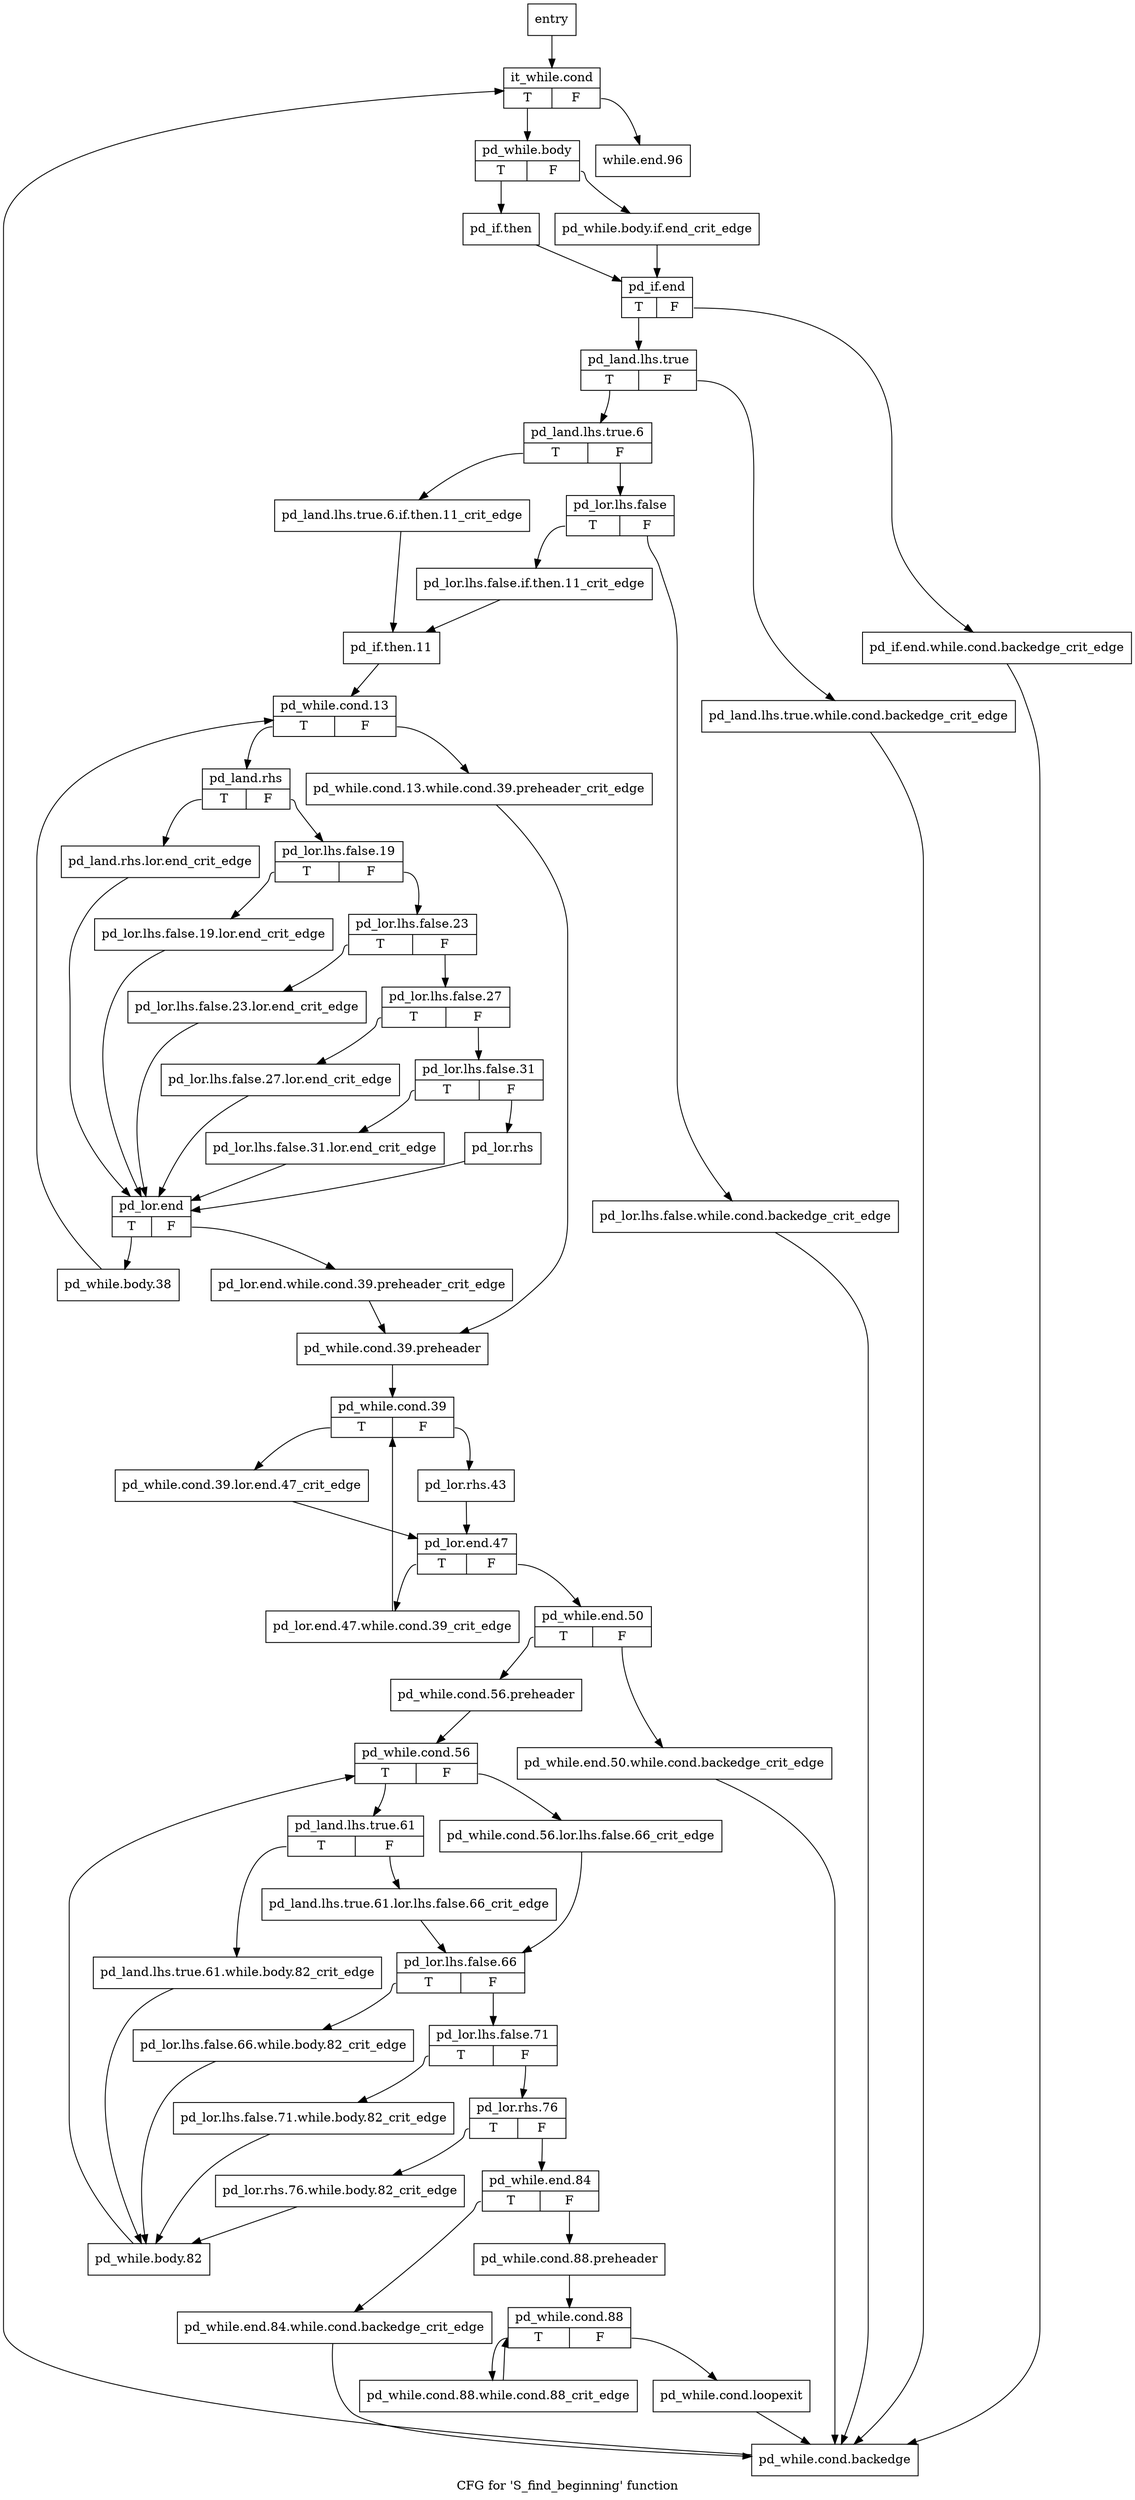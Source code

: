 digraph "CFG for 'S_find_beginning' function" {
	label="CFG for 'S_find_beginning' function";

	Node0x2be9770 [shape=record,label="{entry}"];
	Node0x2be9770 -> Node0x2bf5080;
	Node0x2be97c0 [shape=record,label="{pd_while.cond.loopexit}"];
	Node0x2be97c0 -> Node0x2bf5c60;
	Node0x2bf5080 [shape=record,label="{it_while.cond|{<s0>T|<s1>F}}"];
	Node0x2bf5080:s0 -> Node0x2bf50d0;
	Node0x2bf5080:s1 -> Node0x2bf6250;
	Node0x2bf50d0 [shape=record,label="{pd_while.body|{<s0>T|<s1>F}}"];
	Node0x2bf50d0:s0 -> Node0x2bf5170;
	Node0x2bf50d0:s1 -> Node0x2bf5120;
	Node0x2bf5120 [shape=record,label="{pd_while.body.if.end_crit_edge}"];
	Node0x2bf5120 -> Node0x2bf51c0;
	Node0x2bf5170 [shape=record,label="{pd_if.then}"];
	Node0x2bf5170 -> Node0x2bf51c0;
	Node0x2bf51c0 [shape=record,label="{pd_if.end|{<s0>T|<s1>F}}"];
	Node0x2bf51c0:s0 -> Node0x2bf5260;
	Node0x2bf51c0:s1 -> Node0x2bf5210;
	Node0x2bf5210 [shape=record,label="{pd_if.end.while.cond.backedge_crit_edge}"];
	Node0x2bf5210 -> Node0x2bf5c60;
	Node0x2bf5260 [shape=record,label="{pd_land.lhs.true|{<s0>T|<s1>F}}"];
	Node0x2bf5260:s0 -> Node0x2bf5300;
	Node0x2bf5260:s1 -> Node0x2bf52b0;
	Node0x2bf52b0 [shape=record,label="{pd_land.lhs.true.while.cond.backedge_crit_edge}"];
	Node0x2bf52b0 -> Node0x2bf5c60;
	Node0x2bf5300 [shape=record,label="{pd_land.lhs.true.6|{<s0>T|<s1>F}}"];
	Node0x2bf5300:s0 -> Node0x2bf5350;
	Node0x2bf5300:s1 -> Node0x2bf53a0;
	Node0x2bf5350 [shape=record,label="{pd_land.lhs.true.6.if.then.11_crit_edge}"];
	Node0x2bf5350 -> Node0x2bf5490;
	Node0x2bf53a0 [shape=record,label="{pd_lor.lhs.false|{<s0>T|<s1>F}}"];
	Node0x2bf53a0:s0 -> Node0x2bf5440;
	Node0x2bf53a0:s1 -> Node0x2bf53f0;
	Node0x2bf53f0 [shape=record,label="{pd_lor.lhs.false.while.cond.backedge_crit_edge}"];
	Node0x2bf53f0 -> Node0x2bf5c60;
	Node0x2bf5440 [shape=record,label="{pd_lor.lhs.false.if.then.11_crit_edge}"];
	Node0x2bf5440 -> Node0x2bf5490;
	Node0x2bf5490 [shape=record,label="{pd_if.then.11}"];
	Node0x2bf5490 -> Node0x2bf54e0;
	Node0x2bf54e0 [shape=record,label="{pd_while.cond.13|{<s0>T|<s1>F}}"];
	Node0x2bf54e0:s0 -> Node0x2bf5580;
	Node0x2bf54e0:s1 -> Node0x2bf5530;
	Node0x2bf5530 [shape=record,label="{pd_while.cond.13.while.cond.39.preheader_crit_edge}"];
	Node0x2bf5530 -> Node0x2bf5990;
	Node0x2bf5580 [shape=record,label="{pd_land.rhs|{<s0>T|<s1>F}}"];
	Node0x2bf5580:s0 -> Node0x2bf55d0;
	Node0x2bf5580:s1 -> Node0x2bf5620;
	Node0x2bf55d0 [shape=record,label="{pd_land.rhs.lor.end_crit_edge}"];
	Node0x2bf55d0 -> Node0x2bf58f0;
	Node0x2bf5620 [shape=record,label="{pd_lor.lhs.false.19|{<s0>T|<s1>F}}"];
	Node0x2bf5620:s0 -> Node0x2bf5670;
	Node0x2bf5620:s1 -> Node0x2bf56c0;
	Node0x2bf5670 [shape=record,label="{pd_lor.lhs.false.19.lor.end_crit_edge}"];
	Node0x2bf5670 -> Node0x2bf58f0;
	Node0x2bf56c0 [shape=record,label="{pd_lor.lhs.false.23|{<s0>T|<s1>F}}"];
	Node0x2bf56c0:s0 -> Node0x2bf5710;
	Node0x2bf56c0:s1 -> Node0x2bf5760;
	Node0x2bf5710 [shape=record,label="{pd_lor.lhs.false.23.lor.end_crit_edge}"];
	Node0x2bf5710 -> Node0x2bf58f0;
	Node0x2bf5760 [shape=record,label="{pd_lor.lhs.false.27|{<s0>T|<s1>F}}"];
	Node0x2bf5760:s0 -> Node0x2bf57b0;
	Node0x2bf5760:s1 -> Node0x2bf5800;
	Node0x2bf57b0 [shape=record,label="{pd_lor.lhs.false.27.lor.end_crit_edge}"];
	Node0x2bf57b0 -> Node0x2bf58f0;
	Node0x2bf5800 [shape=record,label="{pd_lor.lhs.false.31|{<s0>T|<s1>F}}"];
	Node0x2bf5800:s0 -> Node0x2bf5850;
	Node0x2bf5800:s1 -> Node0x2bf58a0;
	Node0x2bf5850 [shape=record,label="{pd_lor.lhs.false.31.lor.end_crit_edge}"];
	Node0x2bf5850 -> Node0x2bf58f0;
	Node0x2bf58a0 [shape=record,label="{pd_lor.rhs}"];
	Node0x2bf58a0 -> Node0x2bf58f0;
	Node0x2bf58f0 [shape=record,label="{pd_lor.end|{<s0>T|<s1>F}}"];
	Node0x2bf58f0:s0 -> Node0x2bf59e0;
	Node0x2bf58f0:s1 -> Node0x2bf5940;
	Node0x2bf5940 [shape=record,label="{pd_lor.end.while.cond.39.preheader_crit_edge}"];
	Node0x2bf5940 -> Node0x2bf5990;
	Node0x2bf5990 [shape=record,label="{pd_while.cond.39.preheader}"];
	Node0x2bf5990 -> Node0x2bf5a30;
	Node0x2bf59e0 [shape=record,label="{pd_while.body.38}"];
	Node0x2bf59e0 -> Node0x2bf54e0;
	Node0x2bf5a30 [shape=record,label="{pd_while.cond.39|{<s0>T|<s1>F}}"];
	Node0x2bf5a30:s0 -> Node0x2bf5a80;
	Node0x2bf5a30:s1 -> Node0x2bf5ad0;
	Node0x2bf5a80 [shape=record,label="{pd_while.cond.39.lor.end.47_crit_edge}"];
	Node0x2bf5a80 -> Node0x2bf5b20;
	Node0x2bf5ad0 [shape=record,label="{pd_lor.rhs.43}"];
	Node0x2bf5ad0 -> Node0x2bf5b20;
	Node0x2bf5b20 [shape=record,label="{pd_lor.end.47|{<s0>T|<s1>F}}"];
	Node0x2bf5b20:s0 -> Node0x2bf5b70;
	Node0x2bf5b20:s1 -> Node0x2bf5bc0;
	Node0x2bf5b70 [shape=record,label="{pd_lor.end.47.while.cond.39_crit_edge}"];
	Node0x2bf5b70 -> Node0x2bf5a30;
	Node0x2bf5bc0 [shape=record,label="{pd_while.end.50|{<s0>T|<s1>F}}"];
	Node0x2bf5bc0:s0 -> Node0x2bf5cb0;
	Node0x2bf5bc0:s1 -> Node0x2bf5c10;
	Node0x2bf5c10 [shape=record,label="{pd_while.end.50.while.cond.backedge_crit_edge}"];
	Node0x2bf5c10 -> Node0x2bf5c60;
	Node0x2bf5c60 [shape=record,label="{pd_while.cond.backedge}"];
	Node0x2bf5c60 -> Node0x2bf5080;
	Node0x2bf5cb0 [shape=record,label="{pd_while.cond.56.preheader}"];
	Node0x2bf5cb0 -> Node0x2bf5d00;
	Node0x2bf5d00 [shape=record,label="{pd_while.cond.56|{<s0>T|<s1>F}}"];
	Node0x2bf5d00:s0 -> Node0x2bf5da0;
	Node0x2bf5d00:s1 -> Node0x2bf5d50;
	Node0x2bf5d50 [shape=record,label="{pd_while.cond.56.lor.lhs.false.66_crit_edge}"];
	Node0x2bf5d50 -> Node0x2bf5e90;
	Node0x2bf5da0 [shape=record,label="{pd_land.lhs.true.61|{<s0>T|<s1>F}}"];
	Node0x2bf5da0:s0 -> Node0x2bf5e40;
	Node0x2bf5da0:s1 -> Node0x2bf5df0;
	Node0x2bf5df0 [shape=record,label="{pd_land.lhs.true.61.lor.lhs.false.66_crit_edge}"];
	Node0x2bf5df0 -> Node0x2bf5e90;
	Node0x2bf5e40 [shape=record,label="{pd_land.lhs.true.61.while.body.82_crit_edge}"];
	Node0x2bf5e40 -> Node0x2bf6070;
	Node0x2bf5e90 [shape=record,label="{pd_lor.lhs.false.66|{<s0>T|<s1>F}}"];
	Node0x2bf5e90:s0 -> Node0x2bf5ee0;
	Node0x2bf5e90:s1 -> Node0x2bf5f30;
	Node0x2bf5ee0 [shape=record,label="{pd_lor.lhs.false.66.while.body.82_crit_edge}"];
	Node0x2bf5ee0 -> Node0x2bf6070;
	Node0x2bf5f30 [shape=record,label="{pd_lor.lhs.false.71|{<s0>T|<s1>F}}"];
	Node0x2bf5f30:s0 -> Node0x2bf5f80;
	Node0x2bf5f30:s1 -> Node0x2bf5fd0;
	Node0x2bf5f80 [shape=record,label="{pd_lor.lhs.false.71.while.body.82_crit_edge}"];
	Node0x2bf5f80 -> Node0x2bf6070;
	Node0x2bf5fd0 [shape=record,label="{pd_lor.rhs.76|{<s0>T|<s1>F}}"];
	Node0x2bf5fd0:s0 -> Node0x2bf6020;
	Node0x2bf5fd0:s1 -> Node0x2bf60c0;
	Node0x2bf6020 [shape=record,label="{pd_lor.rhs.76.while.body.82_crit_edge}"];
	Node0x2bf6020 -> Node0x2bf6070;
	Node0x2bf6070 [shape=record,label="{pd_while.body.82}"];
	Node0x2bf6070 -> Node0x2bf5d00;
	Node0x2bf60c0 [shape=record,label="{pd_while.end.84|{<s0>T|<s1>F}}"];
	Node0x2bf60c0:s0 -> Node0x2bf6110;
	Node0x2bf60c0:s1 -> Node0x2bf6160;
	Node0x2bf6110 [shape=record,label="{pd_while.end.84.while.cond.backedge_crit_edge}"];
	Node0x2bf6110 -> Node0x2bf5c60;
	Node0x2bf6160 [shape=record,label="{pd_while.cond.88.preheader}"];
	Node0x2bf6160 -> Node0x2bf61b0;
	Node0x2bf61b0 [shape=record,label="{pd_while.cond.88|{<s0>T|<s1>F}}"];
	Node0x2bf61b0:s0 -> Node0x2bf6200;
	Node0x2bf61b0:s1 -> Node0x2be97c0;
	Node0x2bf6200 [shape=record,label="{pd_while.cond.88.while.cond.88_crit_edge}"];
	Node0x2bf6200 -> Node0x2bf61b0;
	Node0x2bf6250 [shape=record,label="{while.end.96}"];
}
